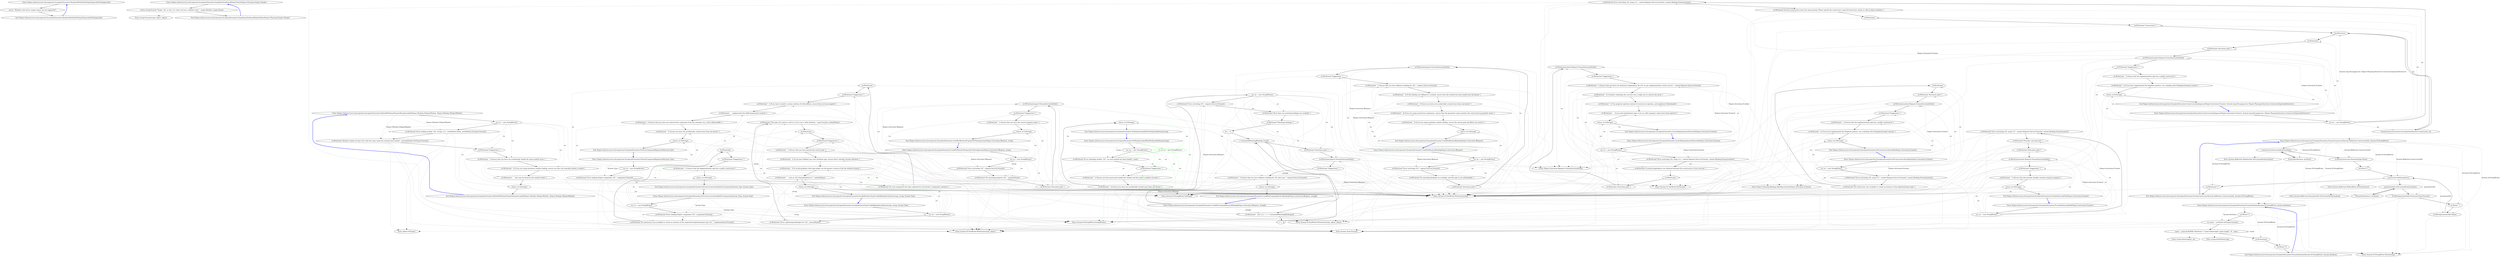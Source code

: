 digraph  {
n0 [cluster="Ninject.Infrastructure.Introspection.ExceptionFormatter.ModulesWithNullOrEmptyNamesAreNotSupported()", label="Entry Ninject.Infrastructure.Introspection.ExceptionFormatter.ModulesWithNullOrEmptyNamesAreNotSupported()", span="44-44"];
n1 [cluster="Ninject.Infrastructure.Introspection.ExceptionFormatter.ModulesWithNullOrEmptyNamesAreNotSupported()", label="return ''Modules with null or empty names are not supported'';", span="46-46"];
n2 [cluster="Ninject.Infrastructure.Introspection.ExceptionFormatter.ModulesWithNullOrEmptyNamesAreNotSupported()", label="Exit Ninject.Infrastructure.Introspection.ExceptionFormatter.ModulesWithNullOrEmptyNamesAreNotSupported()", span="44-44"];
n3 [cluster="Ninject.Infrastructure.Introspection.ExceptionFormatter.TargetDoesNotHaveADefaultValue(Ninject.Planning.Targets.ITarget)", label="Entry Ninject.Infrastructure.Introspection.ExceptionFormatter.TargetDoesNotHaveADefaultValue(Ninject.Planning.Targets.ITarget)", span="53-53"];
n4 [cluster="Ninject.Infrastructure.Introspection.ExceptionFormatter.TargetDoesNotHaveADefaultValue(Ninject.Planning.Targets.ITarget)", label="return string.Format(''Target '{0}' at site '{1}' does not have a default value.'', target.Member, target.Name);", span="55-55"];
n5 [cluster="Ninject.Infrastructure.Introspection.ExceptionFormatter.TargetDoesNotHaveADefaultValue(Ninject.Planning.Targets.ITarget)", label="Exit Ninject.Infrastructure.Introspection.ExceptionFormatter.TargetDoesNotHaveADefaultValue(Ninject.Planning.Targets.ITarget)", span="53-53"];
n6 [cluster="string.Format(string, object, object)", label="Entry string.Format(string, object, object)", span="0-0"];
n7 [cluster="Ninject.Infrastructure.Introspection.ExceptionFormatter.ModuleWithSameNameIsAlreadyLoaded(Ninject.Modules.INinjectModule, Ninject.Modules.INinjectModule)", label="Entry Ninject.Infrastructure.Introspection.ExceptionFormatter.ModuleWithSameNameIsAlreadyLoaded(Ninject.Modules.INinjectModule, Ninject.Modules.INinjectModule)", span="64-64"];
n8 [cluster="Ninject.Infrastructure.Introspection.ExceptionFormatter.ModuleWithSameNameIsAlreadyLoaded(Ninject.Modules.INinjectModule, Ninject.Modules.INinjectModule)", label="var sw = new StringWriter()", span="67-67"];
n9 [cluster="Ninject.Infrastructure.Introspection.ExceptionFormatter.ModuleWithSameNameIsAlreadyLoaded(Ninject.Modules.INinjectModule, Ninject.Modules.INinjectModule)", label="sw.WriteLine(''Error loading module '{0}' of type {1}'', newModule.Name, newModule.GetType().Format())", span="69-69"];
n10 [cluster="Ninject.Infrastructure.Introspection.ExceptionFormatter.ModuleWithSameNameIsAlreadyLoaded(Ninject.Modules.INinjectModule, Ninject.Modules.INinjectModule)", label="sw.WriteLine(''Another module (of type {0}) with the same name has already been loaded'', existingModule.GetType().Format())", span="70-70"];
n17 [cluster="System.IO.StringWriter.StringWriter()", label="Entry System.IO.StringWriter.StringWriter()", span="0-0"];
n11 [cluster="Ninject.Infrastructure.Introspection.ExceptionFormatter.ModuleWithSameNameIsAlreadyLoaded(Ninject.Modules.INinjectModule, Ninject.Modules.INinjectModule)", label="sw.WriteLine(''Suggestions:'')", span="72-72"];
n12 [cluster="Ninject.Infrastructure.Introspection.ExceptionFormatter.ModuleWithSameNameIsAlreadyLoaded(Ninject.Modules.INinjectModule, Ninject.Modules.INinjectModule)", label="sw.WriteLine(''  1) Ensure that you have not accidentally loaded the same module twice.'')", span="73-73"];
n13 [cluster="Ninject.Infrastructure.Introspection.ExceptionFormatter.ModuleWithSameNameIsAlreadyLoaded(Ninject.Modules.INinjectModule, Ninject.Modules.INinjectModule)", label="sw.WriteLine(''  2) If you are using automatic module loading, ensure you have not manually loaded a module'')", span="75-75"];
n14 [cluster="Ninject.Infrastructure.Introspection.ExceptionFormatter.ModuleWithSameNameIsAlreadyLoaded(Ninject.Modules.INinjectModule, Ninject.Modules.INinjectModule)", label="sw.WriteLine(''     that may be found by the module loader.'')", span="76-76"];
n15 [cluster="Ninject.Infrastructure.Introspection.ExceptionFormatter.ModuleWithSameNameIsAlreadyLoaded(Ninject.Modules.INinjectModule, Ninject.Modules.INinjectModule)", label="return sw.ToString();", span="79-79"];
n18 [cluster="object.GetType()", label="Entry object.GetType()", span="0-0"];
n19 [cluster="System.Type.Format()", label="Entry System.Type.Format()", span="212-212"];
n20 [cluster="System.IO.TextWriter.WriteLine(string, object, object)", label="Entry System.IO.TextWriter.WriteLine(string, object, object)", span="0-0"];
n21 [cluster="System.IO.TextWriter.WriteLine(string, object)", label="Entry System.IO.TextWriter.WriteLine(string, object)", span="0-0"];
n22 [cluster="System.IO.TextWriter.WriteLine(string)", label="Entry System.IO.TextWriter.WriteLine(string)", span="0-0"];
n16 [cluster="Ninject.Infrastructure.Introspection.ExceptionFormatter.ModuleWithSameNameIsAlreadyLoaded(Ninject.Modules.INinjectModule, Ninject.Modules.INinjectModule)", label="Exit Ninject.Infrastructure.Introspection.ExceptionFormatter.ModuleWithSameNameIsAlreadyLoaded(Ninject.Modules.INinjectModule, Ninject.Modules.INinjectModule)", span="64-64"];
n23 [cluster="System.IO.StringWriter.ToString()", label="Entry System.IO.StringWriter.ToString()", span="0-0"];
n24 [cluster="Ninject.Infrastructure.Introspection.ExceptionFormatter.NoModuleLoadedWithTheSpecifiedName(string)", label="Entry Ninject.Infrastructure.Introspection.ExceptionFormatter.NoModuleLoadedWithTheSpecifiedName(string)", span="88-88"];
n25 [cluster="Ninject.Infrastructure.Introspection.ExceptionFormatter.NoModuleLoadedWithTheSpecifiedName(string)", label="var sw = new StringWriter()", span="90-90"];
n26 [cluster="Ninject.Infrastructure.Introspection.ExceptionFormatter.NoModuleLoadedWithTheSpecifiedName(string)", label="sw.WriteLine(''Error unloading module '{0}': no such module has been loaded'', name)", span="92-92"];
n27 [cluster="Ninject.Infrastructure.Introspection.ExceptionFormatter.NoModuleLoadedWithTheSpecifiedName(string)", label="sw.WriteLine(''Suggestions:'')", span="94-94"];
n28 [cluster="Ninject.Infrastructure.Introspection.ExceptionFormatter.NoModuleLoadedWithTheSpecifiedName(string)", label="sw.WriteLine(''  1) Ensure you have previously loaded the module and the name is spelled correctly.'')", span="95-95"];
n29 [cluster="Ninject.Infrastructure.Introspection.ExceptionFormatter.NoModuleLoadedWithTheSpecifiedName(string)", label="sw.WriteLine(''  2) Ensure you have not accidentally created more than one kernel.'')", span="96-96"];
n30 [cluster="Ninject.Infrastructure.Introspection.ExceptionFormatter.NoModuleLoadedWithTheSpecifiedName(string)", label="return sw.ToString();", span="98-98"];
n31 [cluster="Ninject.Infrastructure.Introspection.ExceptionFormatter.NoModuleLoadedWithTheSpecifiedName(string)", label="Exit Ninject.Infrastructure.Introspection.ExceptionFormatter.NoModuleLoadedWithTheSpecifiedName(string)", span="88-88"];
n32 [cluster="Ninject.Infrastructure.Introspection.ExceptionFormatter.CouldNotUniquelyResolveBinding(Ninject.Activation.IRequest, string[])", label="Entry Ninject.Infrastructure.Introspection.ExceptionFormatter.CouldNotUniquelyResolveBinding(Ninject.Activation.IRequest, string[])", span="108-108"];
n33 [cluster="Ninject.Infrastructure.Introspection.ExceptionFormatter.CouldNotUniquelyResolveBinding(Ninject.Activation.IRequest, string[])", label="var sw = new StringWriter()", span="110-110"];
n34 [cluster="Ninject.Infrastructure.Introspection.ExceptionFormatter.CouldNotUniquelyResolveBinding(Ninject.Activation.IRequest, string[])", label="sw.WriteLine(''Error activating {0}'', request.Service.Format())", span="112-112"];
n38 [cluster="Ninject.Infrastructure.Introspection.ExceptionFormatter.CouldNotUniquelyResolveBinding(Ninject.Activation.IRequest, string[])", label="i < formattedMatchingBindings.Length", span="116-116"];
n39 [cluster="Ninject.Infrastructure.Introspection.ExceptionFormatter.CouldNotUniquelyResolveBinding(Ninject.Activation.IRequest, string[])", label="sw.WriteLine(''  {0}) {1}'', i + 1, formattedMatchingBindings[i])", span="118-118"];
n42 [cluster="Ninject.Infrastructure.Introspection.ExceptionFormatter.CouldNotUniquelyResolveBinding(Ninject.Activation.IRequest, string[])", label="sw.WriteLine(request.FormatActivationPath())", span="121-121"];
n44 [cluster="Ninject.Infrastructure.Introspection.ExceptionFormatter.CouldNotUniquelyResolveBinding(Ninject.Activation.IRequest, string[])", label="sw.WriteLine(''  1) Ensure that you have defined a binding for {0} only once.'', request.Service.Format())", span="124-124"];
n35 [cluster="Ninject.Infrastructure.Introspection.ExceptionFormatter.CouldNotUniquelyResolveBinding(Ninject.Activation.IRequest, string[])", label="sw.WriteLine(''More than one matching bindings are available.'')", span="113-113"];
n36 [cluster="Ninject.Infrastructure.Introspection.ExceptionFormatter.CouldNotUniquelyResolveBinding(Ninject.Activation.IRequest, string[])", label="sw.WriteLine(''Matching bindings:'')", span="115-115"];
n41 [cluster="Ninject.Infrastructure.Introspection.ExceptionFormatter.CouldNotUniquelyResolveBinding(Ninject.Activation.IRequest, string[])", label="sw.WriteLine(''Activation path:'')", span="120-120"];
n43 [cluster="Ninject.Infrastructure.Introspection.ExceptionFormatter.CouldNotUniquelyResolveBinding(Ninject.Activation.IRequest, string[])", label="sw.WriteLine(''Suggestions:'')", span="123-123"];
n45 [cluster="Ninject.Infrastructure.Introspection.ExceptionFormatter.CouldNotUniquelyResolveBinding(Ninject.Activation.IRequest, string[])", label="return sw.ToString();", span="126-126"];
n37 [cluster="Ninject.Infrastructure.Introspection.ExceptionFormatter.CouldNotUniquelyResolveBinding(Ninject.Activation.IRequest, string[])", label="int i = 0", span="116-116"];
n40 [cluster="Ninject.Infrastructure.Introspection.ExceptionFormatter.CouldNotUniquelyResolveBinding(Ninject.Activation.IRequest, string[])", label="i++", span="116-116"];
n47 [cluster="Ninject.Activation.IRequest.FormatActivationPath()", label="Entry Ninject.Activation.IRequest.FormatActivationPath()", span="37-37"];
n46 [cluster="Ninject.Infrastructure.Introspection.ExceptionFormatter.CouldNotUniquelyResolveBinding(Ninject.Activation.IRequest, string[])", label="Exit Ninject.Infrastructure.Introspection.ExceptionFormatter.CouldNotUniquelyResolveBinding(Ninject.Activation.IRequest, string[])", span="108-108"];
n48 [cluster="Ninject.Infrastructure.Introspection.ExceptionFormatter.CouldNotResolveBinding(Ninject.Activation.IRequest)", label="Entry Ninject.Infrastructure.Introspection.ExceptionFormatter.CouldNotResolveBinding(Ninject.Activation.IRequest)", span="135-135"];
n49 [cluster="Ninject.Infrastructure.Introspection.ExceptionFormatter.CouldNotResolveBinding(Ninject.Activation.IRequest)", label="var sw = new StringWriter()", span="137-137"];
n50 [cluster="Ninject.Infrastructure.Introspection.ExceptionFormatter.CouldNotResolveBinding(Ninject.Activation.IRequest)", label="sw.WriteLine(''Error activating {0}'', request.Service.Format())", span="139-139"];
n53 [cluster="Ninject.Infrastructure.Introspection.ExceptionFormatter.CouldNotResolveBinding(Ninject.Activation.IRequest)", label="sw.WriteLine(request.FormatActivationPath())", span="143-143"];
n55 [cluster="Ninject.Infrastructure.Introspection.ExceptionFormatter.CouldNotResolveBinding(Ninject.Activation.IRequest)", label="sw.WriteLine(''  1) Ensure that you have defined a binding for {0}.'', request.Service.Format())", span="146-146"];
n51 [cluster="Ninject.Infrastructure.Introspection.ExceptionFormatter.CouldNotResolveBinding(Ninject.Activation.IRequest)", label="sw.WriteLine(''No matching bindings are available, and the type is not self-bindable.'')", span="140-140"];
n52 [cluster="Ninject.Infrastructure.Introspection.ExceptionFormatter.CouldNotResolveBinding(Ninject.Activation.IRequest)", label="sw.WriteLine(''Activation path:'')", span="142-142"];
n54 [cluster="Ninject.Infrastructure.Introspection.ExceptionFormatter.CouldNotResolveBinding(Ninject.Activation.IRequest)", label="sw.WriteLine(''Suggestions:'')", span="145-145"];
n56 [cluster="Ninject.Infrastructure.Introspection.ExceptionFormatter.CouldNotResolveBinding(Ninject.Activation.IRequest)", label="sw.WriteLine(''  2) If the binding was defined in a module, ensure that the module has been loaded into the kernel.'')", span="147-147"];
n57 [cluster="Ninject.Infrastructure.Introspection.ExceptionFormatter.CouldNotResolveBinding(Ninject.Activation.IRequest)", label="sw.WriteLine(''  3) Ensure you have not accidentally created more than one kernel.'')", span="148-148"];
n58 [cluster="Ninject.Infrastructure.Introspection.ExceptionFormatter.CouldNotResolveBinding(Ninject.Activation.IRequest)", label="sw.WriteLine(''  4) If you are using constructor arguments, ensure that the parameter name matches the constructors parameter name.'')", span="149-149"];
n59 [cluster="Ninject.Infrastructure.Introspection.ExceptionFormatter.CouldNotResolveBinding(Ninject.Activation.IRequest)", label="sw.WriteLine(''  5) If you are using automatic module loading, ensure the search path and filters are correct.'')", span="151-151"];
n60 [cluster="Ninject.Infrastructure.Introspection.ExceptionFormatter.CouldNotResolveBinding(Ninject.Activation.IRequest)", label="return sw.ToString();", span="154-154"];
n61 [cluster="Ninject.Infrastructure.Introspection.ExceptionFormatter.CouldNotResolveBinding(Ninject.Activation.IRequest)", label="Exit Ninject.Infrastructure.Introspection.ExceptionFormatter.CouldNotResolveBinding(Ninject.Activation.IRequest)", span="135-135"];
n62 [cluster="Ninject.Infrastructure.Introspection.ExceptionFormatter.CyclicalDependenciesDetected(Ninject.Activation.IContext)", label="Entry Ninject.Infrastructure.Introspection.ExceptionFormatter.CyclicalDependenciesDetected(Ninject.Activation.IContext)", span="163-163"];
n63 [cluster="Ninject.Infrastructure.Introspection.ExceptionFormatter.CyclicalDependenciesDetected(Ninject.Activation.IContext)", label="var sw = new StringWriter()", span="165-165"];
n64 [cluster="Ninject.Infrastructure.Introspection.ExceptionFormatter.CyclicalDependenciesDetected(Ninject.Activation.IContext)", label="sw.WriteLine(''Error activating {0} using {1}'', context.Request.Service.Format(), context.Binding.Format(context))", span="167-167"];
n68 [cluster="Ninject.Infrastructure.Introspection.ExceptionFormatter.CyclicalDependenciesDetected(Ninject.Activation.IContext)", label="sw.WriteLine(context.Request.FormatActivationPath())", span="172-172"];
n70 [cluster="Ninject.Infrastructure.Introspection.ExceptionFormatter.CyclicalDependenciesDetected(Ninject.Activation.IContext)", label="sw.WriteLine(''  1) Ensure that you have not declared a dependency for {0} on any implementations of the service.'', context.Request.Service.Format())", span="175-175"];
n65 [cluster="Ninject.Infrastructure.Introspection.ExceptionFormatter.CyclicalDependenciesDetected(Ninject.Activation.IContext)", label="sw.WriteLine(''A cyclical dependency was detected between the constructors of two services.'')", span="168-168"];
n66 [cluster="Ninject.Infrastructure.Introspection.ExceptionFormatter.CyclicalDependenciesDetected(Ninject.Activation.IContext)", label="sw.WriteLine()", span="169-169"];
n67 [cluster="Ninject.Infrastructure.Introspection.ExceptionFormatter.CyclicalDependenciesDetected(Ninject.Activation.IContext)", label="sw.WriteLine(''Activation path:'')", span="171-171"];
n69 [cluster="Ninject.Infrastructure.Introspection.ExceptionFormatter.CyclicalDependenciesDetected(Ninject.Activation.IContext)", label="sw.WriteLine(''Suggestions:'')", span="174-174"];
n71 [cluster="Ninject.Infrastructure.Introspection.ExceptionFormatter.CyclicalDependenciesDetected(Ninject.Activation.IContext)", label="sw.WriteLine(''  2) Consider combining the services into a single one to remove the cycle.'')", span="176-176"];
n72 [cluster="Ninject.Infrastructure.Introspection.ExceptionFormatter.CyclicalDependenciesDetected(Ninject.Activation.IContext)", label="sw.WriteLine(''  3) Use property injection instead of constructor injection, and implement IInitializable'')", span="177-177"];
n73 [cluster="Ninject.Infrastructure.Introspection.ExceptionFormatter.CyclicalDependenciesDetected(Ninject.Activation.IContext)", label="sw.WriteLine(''     if you need initialization logic to be run after property values have been injected.'')", span="178-178"];
n74 [cluster="Ninject.Infrastructure.Introspection.ExceptionFormatter.CyclicalDependenciesDetected(Ninject.Activation.IContext)", label="return sw.ToString();", span="180-180"];
n76 [cluster="Ninject.Planning.Bindings.IBinding.Format(Ninject.Activation.IContext)", label="Entry Ninject.Planning.Bindings.IBinding.Format(Ninject.Activation.IContext)", span="60-60"];
n77 [cluster="System.IO.TextWriter.WriteLine()", label="Entry System.IO.TextWriter.WriteLine()", span="0-0"];
n75 [cluster="Ninject.Infrastructure.Introspection.ExceptionFormatter.CyclicalDependenciesDetected(Ninject.Activation.IContext)", label="Exit Ninject.Infrastructure.Introspection.ExceptionFormatter.CyclicalDependenciesDetected(Ninject.Activation.IContext)", span="163-163"];
n78 [cluster="Ninject.Infrastructure.Introspection.ExceptionFormatter.InvalidAttributeTypeUsedInBindingCondition(string, string, System.Type)", label="Entry Ninject.Infrastructure.Introspection.ExceptionFormatter.InvalidAttributeTypeUsedInBindingCondition(string, string, System.Type)", span="191-191"];
n79 [cluster="Ninject.Infrastructure.Introspection.ExceptionFormatter.InvalidAttributeTypeUsedInBindingCondition(string, string, System.Type)", label="var sw = new StringWriter()", span="193-193"];
n80 [cluster="Ninject.Infrastructure.Introspection.ExceptionFormatter.InvalidAttributeTypeUsedInBindingCondition(string, string, System.Type)", label="sw.WriteLine(''Error registering binding(s) for {0}'', serviceNames)", span="195-195"];
n81 [cluster="Ninject.Infrastructure.Introspection.ExceptionFormatter.InvalidAttributeTypeUsedInBindingCondition(string, string, System.Type)", label="sw.WriteLine(''The type {0} used in a call to {1}() is not a valid attribute.'', type.Format(), methodName)", span="196-196"];
n87 [cluster="Ninject.Infrastructure.Introspection.ExceptionFormatter.InvalidAttributeTypeUsedInBindingCondition(string, string, System.Type)", label="sw.WriteLine(''     such as {0}<SomeAttribute>().'', methodName)", span="203-203"];
n82 [cluster="Ninject.Infrastructure.Introspection.ExceptionFormatter.InvalidAttributeTypeUsedInBindingCondition(string, string, System.Type)", label="sw.WriteLine()", span="197-197"];
n83 [cluster="Ninject.Infrastructure.Introspection.ExceptionFormatter.InvalidAttributeTypeUsedInBindingCondition(string, string, System.Type)", label="sw.WriteLine(''Suggestions:'')", span="199-199"];
n84 [cluster="Ninject.Infrastructure.Introspection.ExceptionFormatter.InvalidAttributeTypeUsedInBindingCondition(string, string, System.Type)", label="sw.WriteLine(''  1) Ensure that you have passed the correct type.'')", span="200-200"];
n85 [cluster="Ninject.Infrastructure.Introspection.ExceptionFormatter.InvalidAttributeTypeUsedInBindingCondition(string, string, System.Type)", label="sw.WriteLine(''  2) If you have defined your own attribute type, ensure that it extends System.Attribute.'')", span="201-201"];
n86 [cluster="Ninject.Infrastructure.Introspection.ExceptionFormatter.InvalidAttributeTypeUsedInBindingCondition(string, string, System.Type)", label="sw.WriteLine(''  3) To avoid problems with type-safety, use the generic version of the the method instead,'')", span="202-202"];
n88 [cluster="Ninject.Infrastructure.Introspection.ExceptionFormatter.InvalidAttributeTypeUsedInBindingCondition(string, string, System.Type)", label="return sw.ToString();", span="205-205"];
n89 [cluster="Ninject.Infrastructure.Introspection.ExceptionFormatter.InvalidAttributeTypeUsedInBindingCondition(string, string, System.Type)", label="Exit Ninject.Infrastructure.Introspection.ExceptionFormatter.InvalidAttributeTypeUsedInBindingCondition(string, string, System.Type)", span="191-191"];
n90 [cluster="Ninject.Infrastructure.Introspection.ExceptionFormatter.NoConstructorsAvailable(Ninject.Activation.IContext)", label="Entry Ninject.Infrastructure.Introspection.ExceptionFormatter.NoConstructorsAvailable(Ninject.Activation.IContext)", span="214-214"];
n91 [cluster="Ninject.Infrastructure.Introspection.ExceptionFormatter.NoConstructorsAvailable(Ninject.Activation.IContext)", label="var sw = new StringWriter()", span="216-216"];
n92 [cluster="Ninject.Infrastructure.Introspection.ExceptionFormatter.NoConstructorsAvailable(Ninject.Activation.IContext)", label="sw.WriteLine(''Error activating {0} using {1}'', context.Request.Service.Format(), context.Binding.Format(context))", span="218-218"];
n96 [cluster="Ninject.Infrastructure.Introspection.ExceptionFormatter.NoConstructorsAvailable(Ninject.Activation.IContext)", label="sw.WriteLine(context.Request.FormatActivationPath())", span="223-223"];
n93 [cluster="Ninject.Infrastructure.Introspection.ExceptionFormatter.NoConstructorsAvailable(Ninject.Activation.IContext)", label="sw.WriteLine(''No constructor was available to create an instance of the implementation type.'')", span="219-219"];
n94 [cluster="Ninject.Infrastructure.Introspection.ExceptionFormatter.NoConstructorsAvailable(Ninject.Activation.IContext)", label="sw.WriteLine()", span="220-220"];
n95 [cluster="Ninject.Infrastructure.Introspection.ExceptionFormatter.NoConstructorsAvailable(Ninject.Activation.IContext)", label="sw.WriteLine(''Activation path:'')", span="222-222"];
n97 [cluster="Ninject.Infrastructure.Introspection.ExceptionFormatter.NoConstructorsAvailable(Ninject.Activation.IContext)", label="sw.WriteLine(''Suggestions:'')", span="225-225"];
n98 [cluster="Ninject.Infrastructure.Introspection.ExceptionFormatter.NoConstructorsAvailable(Ninject.Activation.IContext)", label="sw.WriteLine(''  1) Ensure that the implementation type has a public constructor.'')", span="226-226"];
n99 [cluster="Ninject.Infrastructure.Introspection.ExceptionFormatter.NoConstructorsAvailable(Ninject.Activation.IContext)", label="sw.WriteLine(''  2) If you have implemented the Singleton pattern, use a binding with InSingletonScope() instead.'')", span="227-227"];
n100 [cluster="Ninject.Infrastructure.Introspection.ExceptionFormatter.NoConstructorsAvailable(Ninject.Activation.IContext)", label="return sw.ToString();", span="229-229"];
n101 [cluster="Ninject.Infrastructure.Introspection.ExceptionFormatter.NoConstructorsAvailable(Ninject.Activation.IContext)", label="Exit Ninject.Infrastructure.Introspection.ExceptionFormatter.NoConstructorsAvailable(Ninject.Activation.IContext)", span="214-214"];
n102 [cluster="Ninject.Infrastructure.Introspection.ExceptionFormatter.NoConstructorsAvailableForComponent(System.Type, System.Type)", label="Entry Ninject.Infrastructure.Introspection.ExceptionFormatter.NoConstructorsAvailableForComponent(System.Type, System.Type)", span="239-239"];
n103 [cluster="Ninject.Infrastructure.Introspection.ExceptionFormatter.NoConstructorsAvailableForComponent(System.Type, System.Type)", label="var sw = new StringWriter()", span="241-241"];
n104 [cluster="Ninject.Infrastructure.Introspection.ExceptionFormatter.NoConstructorsAvailableForComponent(System.Type, System.Type)", label="sw.WriteLine(''Error loading Ninject component {0}'', component.Format())", span="243-243"];
n105 [cluster="Ninject.Infrastructure.Introspection.ExceptionFormatter.NoConstructorsAvailableForComponent(System.Type, System.Type)", label="sw.WriteLine(''No constructor was available to create an instance of the registered implementation type {0}.'', implementation.Format())", span="244-244"];
n106 [cluster="Ninject.Infrastructure.Introspection.ExceptionFormatter.NoConstructorsAvailableForComponent(System.Type, System.Type)", label="sw.WriteLine()", span="245-245"];
n107 [cluster="Ninject.Infrastructure.Introspection.ExceptionFormatter.NoConstructorsAvailableForComponent(System.Type, System.Type)", label="sw.WriteLine(''Suggestions:'')", span="247-247"];
n108 [cluster="Ninject.Infrastructure.Introspection.ExceptionFormatter.NoConstructorsAvailableForComponent(System.Type, System.Type)", label="sw.WriteLine(''  1) Ensure that the implementation type has a public constructor.'')", span="248-248"];
n109 [cluster="Ninject.Infrastructure.Introspection.ExceptionFormatter.NoConstructorsAvailableForComponent(System.Type, System.Type)", label="return sw.ToString();", span="250-250"];
n110 [cluster="Ninject.Infrastructure.Introspection.ExceptionFormatter.NoConstructorsAvailableForComponent(System.Type, System.Type)", label="Exit Ninject.Infrastructure.Introspection.ExceptionFormatter.NoConstructorsAvailableForComponent(System.Type, System.Type)", span="239-239"];
n111 [cluster="Ninject.Infrastructure.Introspection.ExceptionFormatter.NoSuchComponentRegistered(System.Type)", label="Entry Ninject.Infrastructure.Introspection.ExceptionFormatter.NoSuchComponentRegistered(System.Type)", span="259-259"];
n112 [cluster="Ninject.Infrastructure.Introspection.ExceptionFormatter.NoSuchComponentRegistered(System.Type)", label="var sw = new StringWriter()", span="261-261"];
n113 [cluster="Ninject.Infrastructure.Introspection.ExceptionFormatter.NoSuchComponentRegistered(System.Type)", label="sw.WriteLine(''Error loading Ninject component {0}'', component.Format())", span="263-263"];
n114 [cluster="Ninject.Infrastructure.Introspection.ExceptionFormatter.NoSuchComponentRegistered(System.Type)", label="sw.WriteLine(''No such component has been registered in the kernel's component container.'')", span="264-264"];
n115 [cluster="Ninject.Infrastructure.Introspection.ExceptionFormatter.NoSuchComponentRegistered(System.Type)", label="sw.WriteLine()", span="265-265"];
n116 [cluster="Ninject.Infrastructure.Introspection.ExceptionFormatter.NoSuchComponentRegistered(System.Type)", label="sw.WriteLine(''Suggestions:'')", span="267-267"];
n117 [cluster="Ninject.Infrastructure.Introspection.ExceptionFormatter.NoSuchComponentRegistered(System.Type)", label="sw.WriteLine(''  1) If you have created a custom subclass for KernelBase, ensure that you have properly'')", span="268-268"];
n118 [cluster="Ninject.Infrastructure.Introspection.ExceptionFormatter.NoSuchComponentRegistered(System.Type)", label="sw.WriteLine(''     implemented the AddComponents() method.'')", span="269-269"];
n119 [cluster="Ninject.Infrastructure.Introspection.ExceptionFormatter.NoSuchComponentRegistered(System.Type)", label="sw.WriteLine(''  2) Ensure that you have not removed the component from the container via a call to RemoveAll().'')", span="270-270"];
n120 [cluster="Ninject.Infrastructure.Introspection.ExceptionFormatter.NoSuchComponentRegistered(System.Type)", label="sw.WriteLine(''  3) Ensure you have not accidentally created more than one kernel.'')", span="271-271"];
n121 [cluster="Ninject.Infrastructure.Introspection.ExceptionFormatter.NoSuchComponentRegistered(System.Type)", label="return sw.ToString();", span="273-273"];
n122 [cluster="Ninject.Infrastructure.Introspection.ExceptionFormatter.NoSuchComponentRegistered(System.Type)", label="Exit Ninject.Infrastructure.Introspection.ExceptionFormatter.NoSuchComponentRegistered(System.Type)", span="259-259"];
n123 [cluster="Ninject.Infrastructure.Introspection.ExceptionFormatter.CouldNotResolvePropertyForValueInjection(Ninject.Activation.IRequest, string)", label="Entry Ninject.Infrastructure.Introspection.ExceptionFormatter.CouldNotResolvePropertyForValueInjection(Ninject.Activation.IRequest, string)", span="283-283"];
n124 [cluster="Ninject.Infrastructure.Introspection.ExceptionFormatter.CouldNotResolvePropertyForValueInjection(Ninject.Activation.IRequest, string)", label="var sw = new StringWriter()", span="285-285"];
n125 [cluster="Ninject.Infrastructure.Introspection.ExceptionFormatter.CouldNotResolvePropertyForValueInjection(Ninject.Activation.IRequest, string)", label="sw.WriteLine(''Error activating {0}'', request.Service.Format())", span="287-287"];
n126 [cluster="Ninject.Infrastructure.Introspection.ExceptionFormatter.CouldNotResolvePropertyForValueInjection(Ninject.Activation.IRequest, string)", label="sw.WriteLine(''No matching property {0}.'', propertyName)", span="288-288"];
n128 [cluster="Ninject.Infrastructure.Introspection.ExceptionFormatter.CouldNotResolvePropertyForValueInjection(Ninject.Activation.IRequest, string)", label="sw.WriteLine(request.FormatActivationPath())", span="291-291"];
n127 [cluster="Ninject.Infrastructure.Introspection.ExceptionFormatter.CouldNotResolvePropertyForValueInjection(Ninject.Activation.IRequest, string)", label="sw.WriteLine(''Activation path:'')", span="290-290"];
n129 [cluster="Ninject.Infrastructure.Introspection.ExceptionFormatter.CouldNotResolvePropertyForValueInjection(Ninject.Activation.IRequest, string)", label="sw.WriteLine(''Suggestions:'')", span="293-293"];
n130 [cluster="Ninject.Infrastructure.Introspection.ExceptionFormatter.CouldNotResolvePropertyForValueInjection(Ninject.Activation.IRequest, string)", label="sw.WriteLine(''  1) Ensure that you have the correct property name.'')", span="294-294"];
n131 [cluster="Ninject.Infrastructure.Introspection.ExceptionFormatter.CouldNotResolvePropertyForValueInjection(Ninject.Activation.IRequest, string)", label="return sw.ToString();", span="296-296"];
n132 [cluster="Ninject.Infrastructure.Introspection.ExceptionFormatter.CouldNotResolvePropertyForValueInjection(Ninject.Activation.IRequest, string)", label="Exit Ninject.Infrastructure.Introspection.ExceptionFormatter.CouldNotResolvePropertyForValueInjection(Ninject.Activation.IRequest, string)", span="283-283"];
n133 [cluster="Ninject.Infrastructure.Introspection.ExceptionFormatter.ProviderReturnedNull(Ninject.Activation.IContext)", label="Entry Ninject.Infrastructure.Introspection.ExceptionFormatter.ProviderReturnedNull(Ninject.Activation.IContext)", span="305-305"];
n134 [cluster="Ninject.Infrastructure.Introspection.ExceptionFormatter.ProviderReturnedNull(Ninject.Activation.IContext)", label="var sw = new StringWriter()", span="307-307"];
n135 [cluster="Ninject.Infrastructure.Introspection.ExceptionFormatter.ProviderReturnedNull(Ninject.Activation.IContext)", label="sw.WriteLine(''Error activating {0} using {1}'', context.Request.Service.Format(), context.Binding.Format(context))", span="309-309"];
n138 [cluster="Ninject.Infrastructure.Introspection.ExceptionFormatter.ProviderReturnedNull(Ninject.Activation.IContext)", label="sw.WriteLine(context.Request.FormatActivationPath())", span="313-313"];
n136 [cluster="Ninject.Infrastructure.Introspection.ExceptionFormatter.ProviderReturnedNull(Ninject.Activation.IContext)", label="sw.WriteLine(''Provider returned null.'')", span="310-310"];
n137 [cluster="Ninject.Infrastructure.Introspection.ExceptionFormatter.ProviderReturnedNull(Ninject.Activation.IContext)", label="sw.WriteLine(''Activation path:'')", span="312-312"];
n139 [cluster="Ninject.Infrastructure.Introspection.ExceptionFormatter.ProviderReturnedNull(Ninject.Activation.IContext)", label="sw.WriteLine(''Suggestions:'')", span="315-315"];
n140 [cluster="Ninject.Infrastructure.Introspection.ExceptionFormatter.ProviderReturnedNull(Ninject.Activation.IContext)", label="sw.WriteLine(''  1) Ensure that the provider handles creation requests properly.'')", span="316-316"];
n141 [cluster="Ninject.Infrastructure.Introspection.ExceptionFormatter.ProviderReturnedNull(Ninject.Activation.IContext)", label="return sw.ToString();", span="318-318"];
n142 [cluster="Ninject.Infrastructure.Introspection.ExceptionFormatter.ProviderReturnedNull(Ninject.Activation.IContext)", label="Exit Ninject.Infrastructure.Introspection.ExceptionFormatter.ProviderReturnedNull(Ninject.Activation.IContext)", span="305-305"];
n143 [cluster="Ninject.Infrastructure.Introspection.ExceptionFormatter.ConstructorsAmbiguous(Ninject.Activation.IContext, System.Linq.IGrouping<int, Ninject.Planning.Directives.ConstructorInjectionDirective>)", label="Entry Ninject.Infrastructure.Introspection.ExceptionFormatter.ConstructorsAmbiguous(Ninject.Activation.IContext, System.Linq.IGrouping<int, Ninject.Planning.Directives.ConstructorInjectionDirective>)", span="328-328"];
n144 [cluster="Ninject.Infrastructure.Introspection.ExceptionFormatter.ConstructorsAmbiguous(Ninject.Activation.IContext, System.Linq.IGrouping<int, Ninject.Planning.Directives.ConstructorInjectionDirective>)", label="var sw = new StringWriter()", span="330-330"];
n145 [cluster="Ninject.Infrastructure.Introspection.ExceptionFormatter.ConstructorsAmbiguous(Ninject.Activation.IContext, System.Linq.IGrouping<int, Ninject.Planning.Directives.ConstructorInjectionDirective>)", label="sw.WriteLine(''Error activating {0} using {1}'', context.Request.Service.Format(), context.Binding.Format(context))", span="332-332"];
n149 [cluster="Ninject.Infrastructure.Introspection.ExceptionFormatter.ConstructorsAmbiguous(Ninject.Activation.IContext, System.Linq.IGrouping<int, Ninject.Planning.Directives.ConstructorInjectionDirective>)", label=bestDirectives, span="337-337"];
n153 [cluster="Ninject.Infrastructure.Introspection.ExceptionFormatter.ConstructorsAmbiguous(Ninject.Activation.IContext, System.Linq.IGrouping<int, Ninject.Planning.Directives.ConstructorInjectionDirective>)", label="sw.WriteLine(context.Request.FormatActivationPath())", span="345-345"];
n146 [cluster="Ninject.Infrastructure.Introspection.ExceptionFormatter.ConstructorsAmbiguous(Ninject.Activation.IContext, System.Linq.IGrouping<int, Ninject.Planning.Directives.ConstructorInjectionDirective>)", label="sw.WriteLine(''Several constructors have the same priority. Please specify the constructor using ToConstructor syntax or add an Inject attribute.'')", span="333-333"];
n147 [cluster="Ninject.Infrastructure.Introspection.ExceptionFormatter.ConstructorsAmbiguous(Ninject.Activation.IContext, System.Linq.IGrouping<int, Ninject.Planning.Directives.ConstructorInjectionDirective>)", label="sw.WriteLine()", span="334-334"];
n148 [cluster="Ninject.Infrastructure.Introspection.ExceptionFormatter.ConstructorsAmbiguous(Ninject.Activation.IContext, System.Linq.IGrouping<int, Ninject.Planning.Directives.ConstructorInjectionDirective>)", label="sw.WriteLine(''Constructors:'')", span="336-336"];
n150 [cluster="Ninject.Infrastructure.Introspection.ExceptionFormatter.ConstructorsAmbiguous(Ninject.Activation.IContext, System.Linq.IGrouping<int, Ninject.Planning.Directives.ConstructorInjectionDirective>)", label="FormatConstructor(constructorInjectionDirective.Constructor, sw)", span="339-339"];
n151 [cluster="Ninject.Infrastructure.Introspection.ExceptionFormatter.ConstructorsAmbiguous(Ninject.Activation.IContext, System.Linq.IGrouping<int, Ninject.Planning.Directives.ConstructorInjectionDirective>)", label="sw.WriteLine()", span="342-342"];
n152 [cluster="Ninject.Infrastructure.Introspection.ExceptionFormatter.ConstructorsAmbiguous(Ninject.Activation.IContext, System.Linq.IGrouping<int, Ninject.Planning.Directives.ConstructorInjectionDirective>)", label="sw.WriteLine(''Activation path:'')", span="344-344"];
n154 [cluster="Ninject.Infrastructure.Introspection.ExceptionFormatter.ConstructorsAmbiguous(Ninject.Activation.IContext, System.Linq.IGrouping<int, Ninject.Planning.Directives.ConstructorInjectionDirective>)", label="sw.WriteLine(''Suggestions:'')", span="347-347"];
n155 [cluster="Ninject.Infrastructure.Introspection.ExceptionFormatter.ConstructorsAmbiguous(Ninject.Activation.IContext, System.Linq.IGrouping<int, Ninject.Planning.Directives.ConstructorInjectionDirective>)", label="sw.WriteLine(''  1) Ensure that the implementation type has a public constructor.'')", span="348-348"];
n156 [cluster="Ninject.Infrastructure.Introspection.ExceptionFormatter.ConstructorsAmbiguous(Ninject.Activation.IContext, System.Linq.IGrouping<int, Ninject.Planning.Directives.ConstructorInjectionDirective>)", label="sw.WriteLine(''  2) If you have implemented the Singleton pattern, use a binding with InSingletonScope() instead.'')", span="349-349"];
n157 [cluster="Ninject.Infrastructure.Introspection.ExceptionFormatter.ConstructorsAmbiguous(Ninject.Activation.IContext, System.Linq.IGrouping<int, Ninject.Planning.Directives.ConstructorInjectionDirective>)", label="return sw.ToString();", span="351-351"];
n159 [cluster="Ninject.Infrastructure.Introspection.ExceptionFormatter.FormatConstructor(System.Reflection.ConstructorInfo, System.IO.StringWriter)", label="Entry Ninject.Infrastructure.Introspection.ExceptionFormatter.FormatConstructor(System.Reflection.ConstructorInfo, System.IO.StringWriter)", span="360-360"];
n158 [cluster="Ninject.Infrastructure.Introspection.ExceptionFormatter.ConstructorsAmbiguous(Ninject.Activation.IContext, System.Linq.IGrouping<int, Ninject.Planning.Directives.ConstructorInjectionDirective>)", label="Exit Ninject.Infrastructure.Introspection.ExceptionFormatter.ConstructorsAmbiguous(Ninject.Activation.IContext, System.Linq.IGrouping<int, Ninject.Planning.Directives.ConstructorInjectionDirective>)", span="328-328"];
n160 [cluster="Ninject.Infrastructure.Introspection.ExceptionFormatter.FormatConstructor(System.Reflection.ConstructorInfo, System.IO.StringWriter)", label="constructor.GetCustomAttributes(false)", span="362-362"];
n161 [cluster="Ninject.Infrastructure.Introspection.ExceptionFormatter.FormatConstructor(System.Reflection.ConstructorInfo, System.IO.StringWriter)", label="FormatAttribute(sw, attribute)", span="364-364"];
n162 [cluster="Ninject.Infrastructure.Introspection.ExceptionFormatter.FormatConstructor(System.Reflection.ConstructorInfo, System.IO.StringWriter)", label="sw.Write(constructor.DeclaringType.Name)", span="367-367"];
n163 [cluster="Ninject.Infrastructure.Introspection.ExceptionFormatter.FormatConstructor(System.Reflection.ConstructorInfo, System.IO.StringWriter)", label="sw.Write(''('')", span="368-368"];
n164 [cluster="Ninject.Infrastructure.Introspection.ExceptionFormatter.FormatConstructor(System.Reflection.ConstructorInfo, System.IO.StringWriter)", label="constructor.GetParameters()", span="369-369"];
n166 [cluster="Ninject.Infrastructure.Introspection.ExceptionFormatter.FormatConstructor(System.Reflection.ConstructorInfo, System.IO.StringWriter)", label="FormatAttribute(sw, attribute)", span="373-373"];
n167 [cluster="Ninject.Infrastructure.Introspection.ExceptionFormatter.FormatConstructor(System.Reflection.ConstructorInfo, System.IO.StringWriter)", label="sw.Write(parameterInfo.ParameterType.Format())", span="376-376"];
n168 [cluster="Ninject.Infrastructure.Introspection.ExceptionFormatter.FormatConstructor(System.Reflection.ConstructorInfo, System.IO.StringWriter)", label="sw.Write('' '')", span="377-377"];
n169 [cluster="Ninject.Infrastructure.Introspection.ExceptionFormatter.FormatConstructor(System.Reflection.ConstructorInfo, System.IO.StringWriter)", label="sw.Write(parameterInfo.Name)", span="378-378"];
n170 [cluster="Ninject.Infrastructure.Introspection.ExceptionFormatter.FormatConstructor(System.Reflection.ConstructorInfo, System.IO.StringWriter)", label="sw.WriteLine('')'')", span="381-381"];
n172 [cluster="System.Reflection.MemberInfo.GetCustomAttributes(bool)", label="Entry System.Reflection.MemberInfo.GetCustomAttributes(bool)", span="0-0"];
n173 [cluster="Ninject.Infrastructure.Introspection.ExceptionFormatter.FormatAttribute(System.IO.StringWriter, System.Attribute)", label="Entry Ninject.Infrastructure.Introspection.ExceptionFormatter.FormatAttribute(System.IO.StringWriter, System.Attribute)", span="389-389"];
n174 [cluster="System.IO.StringWriter.Write(string)", label="Entry System.IO.StringWriter.Write(string)", span="0-0"];
n165 [cluster="Ninject.Infrastructure.Introspection.ExceptionFormatter.FormatConstructor(System.Reflection.ConstructorInfo, System.IO.StringWriter)", label="parameterInfo.GetCustomAttributes(false)", span="371-371"];
n175 [cluster="System.Reflection.MethodBase.GetParameters()", label="Entry System.Reflection.MethodBase.GetParameters()", span="0-0"];
n176 [cluster="System.Reflection.ParameterInfo.GetCustomAttributes(bool)", label="Entry System.Reflection.ParameterInfo.GetCustomAttributes(bool)", span="0-0"];
n171 [cluster="Ninject.Infrastructure.Introspection.ExceptionFormatter.FormatConstructor(System.Reflection.ConstructorInfo, System.IO.StringWriter)", label="Exit Ninject.Infrastructure.Introspection.ExceptionFormatter.FormatConstructor(System.Reflection.ConstructorInfo, System.IO.StringWriter)", span="360-360"];
n177 [cluster="Ninject.Infrastructure.Introspection.ExceptionFormatter.FormatAttribute(System.IO.StringWriter, System.Attribute)", label="sw.Write(''['')", span="391-391"];
n178 [cluster="Ninject.Infrastructure.Introspection.ExceptionFormatter.FormatAttribute(System.IO.StringWriter, System.Attribute)", label="var name = attribute.GetType().Format()", span="392-392"];
n180 [cluster="Ninject.Infrastructure.Introspection.ExceptionFormatter.FormatAttribute(System.IO.StringWriter, System.Attribute)", label="sw.Write(name)", span="394-394"];
n181 [cluster="Ninject.Infrastructure.Introspection.ExceptionFormatter.FormatAttribute(System.IO.StringWriter, System.Attribute)", label="sw.Write('']'')", span="395-395"];
n179 [cluster="Ninject.Infrastructure.Introspection.ExceptionFormatter.FormatAttribute(System.IO.StringWriter, System.Attribute)", label="name = name.EndsWith(''Attribute'') ? name.Substring(0, name.Length - 9) : name", span="393-393"];
n183 [cluster="string.EndsWith(string)", label="Entry string.EndsWith(string)", span="0-0"];
n184 [cluster="string.Substring(int, int)", label="Entry string.Substring(int, int)", span="0-0"];
n182 [cluster="Ninject.Infrastructure.Introspection.ExceptionFormatter.FormatAttribute(System.IO.StringWriter, System.Attribute)", label="Exit Ninject.Infrastructure.Introspection.ExceptionFormatter.FormatAttribute(System.IO.StringWriter, System.Attribute)", span="389-389"];
d25 [cluster="Ninject.Infrastructure.Introspection.ExceptionFormatter.NoModuleLoadedWithTheSpecifiedName(string)", color=green, community=0, label="0: var sw = new StringWriter()", span="90-90"];
n0 -> n1  [key=0, style=solid];
n1 -> n2  [key=0, style=solid];
n2 -> n0  [color=blue, key=0, style=bold];
n3 -> n4  [key=0, style=solid];
n4 -> n5  [key=0, style=solid];
n4 -> n6  [key=2, style=dotted];
n5 -> n3  [color=blue, key=0, style=bold];
n7 -> n8  [key=0, style=solid];
n7 -> n9  [color=darkseagreen4, key=1, label="Ninject.Modules.INinjectModule", style=dashed];
n7 -> n10  [color=darkseagreen4, key=1, label="Ninject.Modules.INinjectModule", style=dashed];
n8 -> n9  [key=0, style=solid];
n8 -> n17  [key=2, style=dotted];
n8 -> n10  [color=darkseagreen4, key=1, label=sw, style=dashed];
n8 -> n11  [color=darkseagreen4, key=1, label=sw, style=dashed];
n8 -> n12  [color=darkseagreen4, key=1, label=sw, style=dashed];
n8 -> n13  [color=darkseagreen4, key=1, label=sw, style=dashed];
n8 -> n14  [color=darkseagreen4, key=1, label=sw, style=dashed];
n8 -> n15  [color=darkseagreen4, key=1, label=sw, style=dashed];
n9 -> n10  [key=0, style=solid];
n9 -> n18  [key=2, style=dotted];
n9 -> n19  [key=2, style=dotted];
n9 -> n20  [key=2, style=dotted];
n10 -> n11  [key=0, style=solid];
n10 -> n18  [key=2, style=dotted];
n10 -> n19  [key=2, style=dotted];
n10 -> n21  [key=2, style=dotted];
n11 -> n12  [key=0, style=solid];
n11 -> n22  [key=2, style=dotted];
n12 -> n13  [key=0, style=solid];
n12 -> n22  [key=2, style=dotted];
n13 -> n14  [key=0, style=solid];
n13 -> n22  [key=2, style=dotted];
n14 -> n15  [key=0, style=solid];
n14 -> n22  [key=2, style=dotted];
n15 -> n16  [key=0, style=solid];
n15 -> n23  [key=2, style=dotted];
n16 -> n7  [color=blue, key=0, style=bold];
n24 -> n25  [key=0, style=solid];
n24 -> n26  [color=darkseagreen4, key=1, label=string, style=dashed];
n24 -> d25  [color=green, key=0, style=solid];
n25 -> n26  [key=0, style=solid];
n25 -> n17  [key=2, style=dotted];
n25 -> n27  [color=darkseagreen4, key=1, label=sw, style=dashed];
n25 -> n28  [color=darkseagreen4, key=1, label=sw, style=dashed];
n25 -> n29  [color=darkseagreen4, key=1, label=sw, style=dashed];
n25 -> n30  [color=darkseagreen4, key=1, label=sw, style=dashed];
n26 -> n27  [key=0, style=solid];
n26 -> n21  [key=2, style=dotted];
n27 -> n28  [key=0, style=solid];
n27 -> n22  [key=2, style=dotted];
n28 -> n29  [key=0, style=solid];
n28 -> n22  [key=2, style=dotted];
n29 -> n30  [key=0, style=solid];
n29 -> n22  [key=2, style=dotted];
n30 -> n31  [key=0, style=solid];
n30 -> n23  [key=2, style=dotted];
n31 -> n24  [color=blue, key=0, style=bold];
n32 -> n33  [key=0, style=solid];
n32 -> n34  [color=darkseagreen4, key=1, label="Ninject.Activation.IRequest", style=dashed];
n32 -> n38  [color=darkseagreen4, key=1, label="string[]", style=dashed];
n32 -> n39  [color=darkseagreen4, key=1, label="string[]", style=dashed];
n32 -> n42  [color=darkseagreen4, key=1, label="Ninject.Activation.IRequest", style=dashed];
n32 -> n44  [color=darkseagreen4, key=1, label="Ninject.Activation.IRequest", style=dashed];
n33 -> n34  [key=0, style=solid];
n33 -> n17  [key=2, style=dotted];
n33 -> n35  [color=darkseagreen4, key=1, label=sw, style=dashed];
n33 -> n36  [color=darkseagreen4, key=1, label=sw, style=dashed];
n33 -> n39  [color=darkseagreen4, key=1, label=sw, style=dashed];
n33 -> n41  [color=darkseagreen4, key=1, label=sw, style=dashed];
n33 -> n42  [color=darkseagreen4, key=1, label=sw, style=dashed];
n33 -> n43  [color=darkseagreen4, key=1, label=sw, style=dashed];
n33 -> n44  [color=darkseagreen4, key=1, label=sw, style=dashed];
n33 -> n45  [color=darkseagreen4, key=1, label=sw, style=dashed];
n34 -> n35  [key=0, style=solid];
n34 -> n19  [key=2, style=dotted];
n34 -> n21  [key=2, style=dotted];
n38 -> n39  [key=0, style=solid];
n38 -> n41  [key=0, style=solid];
n39 -> n40  [key=0, style=solid];
n39 -> n20  [key=2, style=dotted];
n42 -> n43  [key=0, style=solid];
n42 -> n47  [key=2, style=dotted];
n42 -> n22  [key=2, style=dotted];
n44 -> n45  [key=0, style=solid];
n44 -> n19  [key=2, style=dotted];
n44 -> n21  [key=2, style=dotted];
n35 -> n36  [key=0, style=solid];
n35 -> n22  [key=2, style=dotted];
n36 -> n37  [key=0, style=solid];
n36 -> n22  [key=2, style=dotted];
n41 -> n42  [key=0, style=solid];
n41 -> n22  [key=2, style=dotted];
n43 -> n44  [key=0, style=solid];
n43 -> n22  [key=2, style=dotted];
n45 -> n46  [key=0, style=solid];
n45 -> n23  [key=2, style=dotted];
n37 -> n38  [key=0, style=solid];
n37 -> n39  [color=darkseagreen4, key=1, label=i, style=dashed];
n37 -> n40  [color=darkseagreen4, key=1, label=i, style=dashed];
n40 -> n38  [key=0, style=solid];
n40 -> n40  [color=darkseagreen4, key=1, label=i, style=dashed];
n46 -> n32  [color=blue, key=0, style=bold];
n48 -> n49  [key=0, style=solid];
n48 -> n50  [color=darkseagreen4, key=1, label="Ninject.Activation.IRequest", style=dashed];
n48 -> n53  [color=darkseagreen4, key=1, label="Ninject.Activation.IRequest", style=dashed];
n48 -> n55  [color=darkseagreen4, key=1, label="Ninject.Activation.IRequest", style=dashed];
n49 -> n50  [key=0, style=solid];
n49 -> n17  [key=2, style=dotted];
n49 -> n51  [color=darkseagreen4, key=1, label=sw, style=dashed];
n49 -> n52  [color=darkseagreen4, key=1, label=sw, style=dashed];
n49 -> n53  [color=darkseagreen4, key=1, label=sw, style=dashed];
n49 -> n54  [color=darkseagreen4, key=1, label=sw, style=dashed];
n49 -> n55  [color=darkseagreen4, key=1, label=sw, style=dashed];
n49 -> n56  [color=darkseagreen4, key=1, label=sw, style=dashed];
n49 -> n57  [color=darkseagreen4, key=1, label=sw, style=dashed];
n49 -> n58  [color=darkseagreen4, key=1, label=sw, style=dashed];
n49 -> n59  [color=darkseagreen4, key=1, label=sw, style=dashed];
n49 -> n60  [color=darkseagreen4, key=1, label=sw, style=dashed];
n50 -> n51  [key=0, style=solid];
n50 -> n19  [key=2, style=dotted];
n50 -> n21  [key=2, style=dotted];
n53 -> n54  [key=0, style=solid];
n53 -> n47  [key=2, style=dotted];
n53 -> n22  [key=2, style=dotted];
n55 -> n56  [key=0, style=solid];
n55 -> n19  [key=2, style=dotted];
n55 -> n21  [key=2, style=dotted];
n51 -> n52  [key=0, style=solid];
n51 -> n22  [key=2, style=dotted];
n52 -> n53  [key=0, style=solid];
n52 -> n22  [key=2, style=dotted];
n54 -> n55  [key=0, style=solid];
n54 -> n22  [key=2, style=dotted];
n56 -> n57  [key=0, style=solid];
n56 -> n22  [key=2, style=dotted];
n57 -> n58  [key=0, style=solid];
n57 -> n22  [key=2, style=dotted];
n58 -> n59  [key=0, style=solid];
n58 -> n22  [key=2, style=dotted];
n59 -> n60  [key=0, style=solid];
n59 -> n22  [key=2, style=dotted];
n60 -> n61  [key=0, style=solid];
n60 -> n23  [key=2, style=dotted];
n61 -> n48  [color=blue, key=0, style=bold];
n62 -> n63  [key=0, style=solid];
n62 -> n64  [color=darkseagreen4, key=1, label="Ninject.Activation.IContext", style=dashed];
n62 -> n68  [color=darkseagreen4, key=1, label="Ninject.Activation.IContext", style=dashed];
n62 -> n70  [color=darkseagreen4, key=1, label="Ninject.Activation.IContext", style=dashed];
n63 -> n64  [key=0, style=solid];
n63 -> n17  [key=2, style=dotted];
n63 -> n65  [color=darkseagreen4, key=1, label=sw, style=dashed];
n63 -> n66  [color=darkseagreen4, key=1, label=sw, style=dashed];
n63 -> n67  [color=darkseagreen4, key=1, label=sw, style=dashed];
n63 -> n68  [color=darkseagreen4, key=1, label=sw, style=dashed];
n63 -> n69  [color=darkseagreen4, key=1, label=sw, style=dashed];
n63 -> n70  [color=darkseagreen4, key=1, label=sw, style=dashed];
n63 -> n71  [color=darkseagreen4, key=1, label=sw, style=dashed];
n63 -> n72  [color=darkseagreen4, key=1, label=sw, style=dashed];
n63 -> n73  [color=darkseagreen4, key=1, label=sw, style=dashed];
n63 -> n74  [color=darkseagreen4, key=1, label=sw, style=dashed];
n64 -> n65  [key=0, style=solid];
n64 -> n19  [key=2, style=dotted];
n64 -> n76  [key=2, style=dotted];
n64 -> n20  [key=2, style=dotted];
n68 -> n69  [key=0, style=solid];
n68 -> n47  [key=2, style=dotted];
n68 -> n22  [key=2, style=dotted];
n70 -> n71  [key=0, style=solid];
n70 -> n19  [key=2, style=dotted];
n70 -> n21  [key=2, style=dotted];
n65 -> n66  [key=0, style=solid];
n65 -> n22  [key=2, style=dotted];
n66 -> n67  [key=0, style=solid];
n66 -> n77  [key=2, style=dotted];
n67 -> n68  [key=0, style=solid];
n67 -> n22  [key=2, style=dotted];
n69 -> n70  [key=0, style=solid];
n69 -> n22  [key=2, style=dotted];
n71 -> n72  [key=0, style=solid];
n71 -> n22  [key=2, style=dotted];
n72 -> n73  [key=0, style=solid];
n72 -> n22  [key=2, style=dotted];
n73 -> n74  [key=0, style=solid];
n73 -> n22  [key=2, style=dotted];
n74 -> n75  [key=0, style=solid];
n74 -> n23  [key=2, style=dotted];
n75 -> n62  [color=blue, key=0, style=bold];
n78 -> n79  [key=0, style=solid];
n78 -> n80  [color=darkseagreen4, key=1, label=string, style=dashed];
n78 -> n81  [color=darkseagreen4, key=1, label=string, style=dashed];
n78 -> n87  [color=darkseagreen4, key=1, label=string, style=dashed];
n79 -> n80  [key=0, style=solid];
n79 -> n17  [key=2, style=dotted];
n79 -> n81  [color=darkseagreen4, key=1, label=sw, style=dashed];
n79 -> n82  [color=darkseagreen4, key=1, label=sw, style=dashed];
n79 -> n83  [color=darkseagreen4, key=1, label=sw, style=dashed];
n79 -> n84  [color=darkseagreen4, key=1, label=sw, style=dashed];
n79 -> n85  [color=darkseagreen4, key=1, label=sw, style=dashed];
n79 -> n86  [color=darkseagreen4, key=1, label=sw, style=dashed];
n79 -> n87  [color=darkseagreen4, key=1, label=sw, style=dashed];
n79 -> n88  [color=darkseagreen4, key=1, label=sw, style=dashed];
n80 -> n81  [key=0, style=solid];
n80 -> n21  [key=2, style=dotted];
n81 -> n82  [key=0, style=solid];
n81 -> n19  [key=2, style=dotted];
n81 -> n20  [key=2, style=dotted];
n87 -> n88  [key=0, style=solid];
n87 -> n21  [key=2, style=dotted];
n82 -> n83  [key=0, style=solid];
n82 -> n77  [key=2, style=dotted];
n83 -> n84  [key=0, style=solid];
n83 -> n22  [key=2, style=dotted];
n84 -> n85  [key=0, style=solid];
n84 -> n22  [key=2, style=dotted];
n85 -> n86  [key=0, style=solid];
n85 -> n22  [key=2, style=dotted];
n86 -> n87  [key=0, style=solid];
n86 -> n22  [key=2, style=dotted];
n88 -> n89  [key=0, style=solid];
n88 -> n23  [key=2, style=dotted];
n89 -> n78  [color=blue, key=0, style=bold];
n90 -> n91  [key=0, style=solid];
n90 -> n92  [color=darkseagreen4, key=1, label="Ninject.Activation.IContext", style=dashed];
n90 -> n96  [color=darkseagreen4, key=1, label="Ninject.Activation.IContext", style=dashed];
n91 -> n92  [key=0, style=solid];
n91 -> n17  [key=2, style=dotted];
n91 -> n93  [color=darkseagreen4, key=1, label=sw, style=dashed];
n91 -> n94  [color=darkseagreen4, key=1, label=sw, style=dashed];
n91 -> n95  [color=darkseagreen4, key=1, label=sw, style=dashed];
n91 -> n96  [color=darkseagreen4, key=1, label=sw, style=dashed];
n91 -> n97  [color=darkseagreen4, key=1, label=sw, style=dashed];
n91 -> n98  [color=darkseagreen4, key=1, label=sw, style=dashed];
n91 -> n99  [color=darkseagreen4, key=1, label=sw, style=dashed];
n91 -> n100  [color=darkseagreen4, key=1, label=sw, style=dashed];
n92 -> n93  [key=0, style=solid];
n92 -> n19  [key=2, style=dotted];
n92 -> n76  [key=2, style=dotted];
n92 -> n20  [key=2, style=dotted];
n96 -> n97  [key=0, style=solid];
n96 -> n47  [key=2, style=dotted];
n96 -> n22  [key=2, style=dotted];
n93 -> n94  [key=0, style=solid];
n93 -> n22  [key=2, style=dotted];
n94 -> n95  [key=0, style=solid];
n94 -> n77  [key=2, style=dotted];
n95 -> n96  [key=0, style=solid];
n95 -> n22  [key=2, style=dotted];
n97 -> n98  [key=0, style=solid];
n97 -> n22  [key=2, style=dotted];
n98 -> n99  [key=0, style=solid];
n98 -> n22  [key=2, style=dotted];
n99 -> n100  [key=0, style=solid];
n99 -> n22  [key=2, style=dotted];
n100 -> n101  [key=0, style=solid];
n100 -> n23  [key=2, style=dotted];
n101 -> n90  [color=blue, key=0, style=bold];
n102 -> n103  [key=0, style=solid];
n102 -> n104  [color=darkseagreen4, key=1, label="System.Type", style=dashed];
n102 -> n105  [color=darkseagreen4, key=1, label="System.Type", style=dashed];
n103 -> n104  [key=0, style=solid];
n103 -> n17  [key=2, style=dotted];
n103 -> n105  [color=darkseagreen4, key=1, label=sw, style=dashed];
n103 -> n106  [color=darkseagreen4, key=1, label=sw, style=dashed];
n103 -> n107  [color=darkseagreen4, key=1, label=sw, style=dashed];
n103 -> n108  [color=darkseagreen4, key=1, label=sw, style=dashed];
n103 -> n109  [color=darkseagreen4, key=1, label=sw, style=dashed];
n104 -> n105  [key=0, style=solid];
n104 -> n19  [key=2, style=dotted];
n104 -> n21  [key=2, style=dotted];
n105 -> n106  [key=0, style=solid];
n105 -> n19  [key=2, style=dotted];
n105 -> n21  [key=2, style=dotted];
n106 -> n107  [key=0, style=solid];
n106 -> n77  [key=2, style=dotted];
n107 -> n108  [key=0, style=solid];
n107 -> n22  [key=2, style=dotted];
n108 -> n109  [key=0, style=solid];
n108 -> n22  [key=2, style=dotted];
n109 -> n110  [key=0, style=solid];
n109 -> n23  [key=2, style=dotted];
n110 -> n102  [color=blue, key=0, style=bold];
n111 -> n112  [key=0, style=solid];
n111 -> n113  [color=darkseagreen4, key=1, label="System.Type", style=dashed];
n112 -> n113  [key=0, style=solid];
n112 -> n17  [key=2, style=dotted];
n112 -> n114  [color=darkseagreen4, key=1, label=sw, style=dashed];
n112 -> n115  [color=darkseagreen4, key=1, label=sw, style=dashed];
n112 -> n116  [color=darkseagreen4, key=1, label=sw, style=dashed];
n112 -> n117  [color=darkseagreen4, key=1, label=sw, style=dashed];
n112 -> n118  [color=darkseagreen4, key=1, label=sw, style=dashed];
n112 -> n119  [color=darkseagreen4, key=1, label=sw, style=dashed];
n112 -> n120  [color=darkseagreen4, key=1, label=sw, style=dashed];
n112 -> n121  [color=darkseagreen4, key=1, label=sw, style=dashed];
n113 -> n114  [key=0, style=solid];
n113 -> n19  [key=2, style=dotted];
n113 -> n21  [key=2, style=dotted];
n114 -> n115  [key=0, style=solid];
n114 -> n22  [key=2, style=dotted];
n115 -> n116  [key=0, style=solid];
n115 -> n77  [key=2, style=dotted];
n116 -> n117  [key=0, style=solid];
n116 -> n22  [key=2, style=dotted];
n117 -> n118  [key=0, style=solid];
n117 -> n22  [key=2, style=dotted];
n118 -> n119  [key=0, style=solid];
n118 -> n22  [key=2, style=dotted];
n119 -> n120  [key=0, style=solid];
n119 -> n22  [key=2, style=dotted];
n120 -> n121  [key=0, style=solid];
n120 -> n22  [key=2, style=dotted];
n121 -> n122  [key=0, style=solid];
n121 -> n23  [key=2, style=dotted];
n122 -> n111  [color=blue, key=0, style=bold];
n123 -> n124  [key=0, style=solid];
n123 -> n125  [color=darkseagreen4, key=1, label="Ninject.Activation.IRequest", style=dashed];
n123 -> n126  [color=darkseagreen4, key=1, label=string, style=dashed];
n123 -> n128  [color=darkseagreen4, key=1, label="Ninject.Activation.IRequest", style=dashed];
n124 -> n125  [key=0, style=solid];
n124 -> n17  [key=2, style=dotted];
n124 -> n126  [color=darkseagreen4, key=1, label=sw, style=dashed];
n124 -> n127  [color=darkseagreen4, key=1, label=sw, style=dashed];
n124 -> n128  [color=darkseagreen4, key=1, label=sw, style=dashed];
n124 -> n129  [color=darkseagreen4, key=1, label=sw, style=dashed];
n124 -> n130  [color=darkseagreen4, key=1, label=sw, style=dashed];
n124 -> n131  [color=darkseagreen4, key=1, label=sw, style=dashed];
n125 -> n126  [key=0, style=solid];
n125 -> n19  [key=2, style=dotted];
n125 -> n21  [key=2, style=dotted];
n126 -> n127  [key=0, style=solid];
n126 -> n21  [key=2, style=dotted];
n128 -> n129  [key=0, style=solid];
n128 -> n47  [key=2, style=dotted];
n128 -> n22  [key=2, style=dotted];
n127 -> n128  [key=0, style=solid];
n127 -> n22  [key=2, style=dotted];
n129 -> n130  [key=0, style=solid];
n129 -> n22  [key=2, style=dotted];
n130 -> n131  [key=0, style=solid];
n130 -> n22  [key=2, style=dotted];
n131 -> n132  [key=0, style=solid];
n131 -> n23  [key=2, style=dotted];
n132 -> n123  [color=blue, key=0, style=bold];
n133 -> n134  [key=0, style=solid];
n133 -> n135  [color=darkseagreen4, key=1, label="Ninject.Activation.IContext", style=dashed];
n133 -> n138  [color=darkseagreen4, key=1, label="Ninject.Activation.IContext", style=dashed];
n134 -> n135  [key=0, style=solid];
n134 -> n17  [key=2, style=dotted];
n134 -> n136  [color=darkseagreen4, key=1, label=sw, style=dashed];
n134 -> n137  [color=darkseagreen4, key=1, label=sw, style=dashed];
n134 -> n138  [color=darkseagreen4, key=1, label=sw, style=dashed];
n134 -> n139  [color=darkseagreen4, key=1, label=sw, style=dashed];
n134 -> n140  [color=darkseagreen4, key=1, label=sw, style=dashed];
n134 -> n141  [color=darkseagreen4, key=1, label=sw, style=dashed];
n135 -> n136  [key=0, style=solid];
n135 -> n19  [key=2, style=dotted];
n135 -> n76  [key=2, style=dotted];
n135 -> n20  [key=2, style=dotted];
n138 -> n139  [key=0, style=solid];
n138 -> n47  [key=2, style=dotted];
n138 -> n22  [key=2, style=dotted];
n136 -> n137  [key=0, style=solid];
n136 -> n22  [key=2, style=dotted];
n137 -> n138  [key=0, style=solid];
n137 -> n22  [key=2, style=dotted];
n139 -> n140  [key=0, style=solid];
n139 -> n22  [key=2, style=dotted];
n140 -> n141  [key=0, style=solid];
n140 -> n22  [key=2, style=dotted];
n141 -> n142  [key=0, style=solid];
n141 -> n23  [key=2, style=dotted];
n142 -> n133  [color=blue, key=0, style=bold];
n143 -> n144  [key=0, style=solid];
n143 -> n145  [color=darkseagreen4, key=1, label="Ninject.Activation.IContext", style=dashed];
n143 -> n149  [color=darkseagreen4, key=1, label="System.Linq.IGrouping<int, Ninject.Planning.Directives.ConstructorInjectionDirective>", style=dashed];
n143 -> n153  [color=darkseagreen4, key=1, label="Ninject.Activation.IContext", style=dashed];
n144 -> n145  [key=0, style=solid];
n144 -> n17  [key=2, style=dotted];
n144 -> n146  [color=darkseagreen4, key=1, label=sw, style=dashed];
n144 -> n147  [color=darkseagreen4, key=1, label=sw, style=dashed];
n144 -> n148  [color=darkseagreen4, key=1, label=sw, style=dashed];
n144 -> n150  [color=darkseagreen4, key=1, label=sw, style=dashed];
n144 -> n151  [color=darkseagreen4, key=1, label=sw, style=dashed];
n144 -> n152  [color=darkseagreen4, key=1, label=sw, style=dashed];
n144 -> n153  [color=darkseagreen4, key=1, label=sw, style=dashed];
n144 -> n154  [color=darkseagreen4, key=1, label=sw, style=dashed];
n144 -> n155  [color=darkseagreen4, key=1, label=sw, style=dashed];
n144 -> n156  [color=darkseagreen4, key=1, label=sw, style=dashed];
n144 -> n157  [color=darkseagreen4, key=1, label=sw, style=dashed];
n145 -> n146  [key=0, style=solid];
n145 -> n19  [key=2, style=dotted];
n145 -> n76  [key=2, style=dotted];
n145 -> n20  [key=2, style=dotted];
n149 -> n150  [key=0, style=solid];
n149 -> n151  [key=0, style=solid];
n153 -> n154  [key=0, style=solid];
n153 -> n47  [key=2, style=dotted];
n153 -> n22  [key=2, style=dotted];
n146 -> n147  [key=0, style=solid];
n146 -> n22  [key=2, style=dotted];
n147 -> n148  [key=0, style=solid];
n147 -> n77  [key=2, style=dotted];
n148 -> n149  [key=0, style=solid];
n148 -> n22  [key=2, style=dotted];
n150 -> n149  [key=0, style=solid];
n150 -> n159  [key=2, style=dotted];
n151 -> n152  [key=0, style=solid];
n151 -> n77  [key=2, style=dotted];
n152 -> n153  [key=0, style=solid];
n152 -> n22  [key=2, style=dotted];
n154 -> n155  [key=0, style=solid];
n154 -> n22  [key=2, style=dotted];
n155 -> n156  [key=0, style=solid];
n155 -> n22  [key=2, style=dotted];
n156 -> n157  [key=0, style=solid];
n156 -> n22  [key=2, style=dotted];
n157 -> n158  [key=0, style=solid];
n157 -> n23  [key=2, style=dotted];
n159 -> n160  [key=0, style=solid];
n159 -> n161  [color=darkseagreen4, key=1, label="System.IO.StringWriter", style=dashed];
n159 -> n162  [color=darkseagreen4, key=1, label="System.Reflection.ConstructorInfo", style=dashed];
n159 -> n163  [color=darkseagreen4, key=1, label="System.IO.StringWriter", style=dashed];
n159 -> n164  [color=darkseagreen4, key=1, label="System.Reflection.ConstructorInfo", style=dashed];
n159 -> n166  [color=darkseagreen4, key=1, label="System.IO.StringWriter", style=dashed];
n159 -> n167  [color=darkseagreen4, key=1, label="System.IO.StringWriter", style=dashed];
n159 -> n168  [color=darkseagreen4, key=1, label="System.IO.StringWriter", style=dashed];
n159 -> n169  [color=darkseagreen4, key=1, label="System.IO.StringWriter", style=dashed];
n159 -> n170  [color=darkseagreen4, key=1, label="System.IO.StringWriter", style=dashed];
n158 -> n143  [color=blue, key=0, style=bold];
n160 -> n161  [key=0, style=solid];
n160 -> n162  [key=0, style=solid];
n160 -> n172  [key=2, style=dotted];
n161 -> n160  [key=0, style=solid];
n161 -> n173  [key=2, style=dotted];
n162 -> n163  [key=0, style=solid];
n162 -> n174  [key=2, style=dotted];
n163 -> n164  [key=0, style=solid];
n163 -> n174  [key=2, style=dotted];
n164 -> n165  [key=0, style=solid];
n164 -> n170  [key=0, style=solid];
n164 -> n175  [key=2, style=dotted];
n164 -> n167  [color=darkseagreen4, key=1, label=parameterInfo, style=dashed];
n164 -> n169  [color=darkseagreen4, key=1, label=parameterInfo, style=dashed];
n166 -> n165  [key=0, style=solid];
n166 -> n173  [key=2, style=dotted];
n167 -> n168  [key=0, style=solid];
n167 -> n19  [key=2, style=dotted];
n167 -> n174  [key=2, style=dotted];
n168 -> n169  [key=0, style=solid];
n168 -> n174  [key=2, style=dotted];
n169 -> n164  [key=0, style=solid];
n169 -> n174  [key=2, style=dotted];
n170 -> n171  [key=0, style=solid];
n170 -> n22  [key=2, style=dotted];
n173 -> n177  [key=0, style=solid];
n173 -> n178  [color=darkseagreen4, key=1, label="System.Attribute", style=dashed];
n173 -> n180  [color=darkseagreen4, key=1, label="System.IO.StringWriter", style=dashed];
n173 -> n181  [color=darkseagreen4, key=1, label="System.IO.StringWriter", style=dashed];
n165 -> n166  [key=0, style=solid];
n165 -> n167  [key=0, style=solid];
n165 -> n176  [key=2, style=dotted];
n171 -> n159  [color=blue, key=0, style=bold];
n177 -> n178  [key=0, style=solid];
n177 -> n174  [key=2, style=dotted];
n178 -> n179  [key=0, style=solid];
n178 -> n18  [key=2, style=dotted];
n178 -> n19  [key=2, style=dotted];
n180 -> n181  [key=0, style=solid];
n180 -> n174  [key=2, style=dotted];
n181 -> n182  [key=0, style=solid];
n181 -> n174  [key=2, style=dotted];
n179 -> n180  [key=0, style=solid];
n179 -> n183  [key=2, style=dotted];
n179 -> n184  [key=2, style=dotted];
n179 -> n179  [color=darkseagreen4, key=1, label=name, style=dashed];
n182 -> n173  [color=blue, key=0, style=bold];
d25 -> n26  [color=green, key=0, style=solid];
d25 -> n17  [color=green, key=2, style=dotted];
d25 -> n27  [color=green, key=1, label=sw, style=dashed];
d25 -> n28  [color=green, key=1, label=sw, style=dashed];
d25 -> n29  [color=green, key=1, label=sw, style=dashed];
d25 -> n30  [color=green, key=1, label=sw, style=dashed];
}
